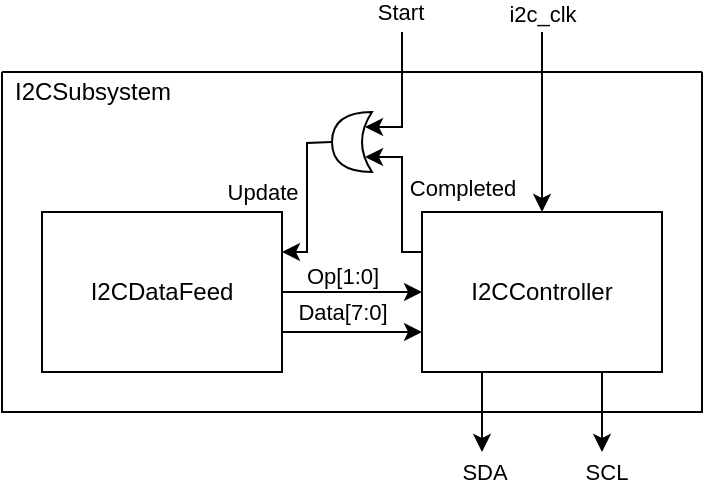 <mxfile version="19.0.0" type="device"><diagram id="IdcPtpS6nOq30AY3PMFS" name="Page-1"><mxGraphModel dx="542" dy="358" grid="1" gridSize="10" guides="1" tooltips="1" connect="1" arrows="1" fold="1" page="1" pageScale="1" pageWidth="827" pageHeight="1169" math="0" shadow="0"><root><mxCell id="0"/><mxCell id="1" parent="0"/><mxCell id="CzpLa37tl7PZtbFNrLoY-1" value="" style="swimlane;startSize=0;" parent="1" vertex="1"><mxGeometry x="260" y="140" width="350" height="170" as="geometry"/></mxCell><mxCell id="CzpLa37tl7PZtbFNrLoY-2" value="&lt;div&gt;I2CSubsystem&lt;/div&gt;" style="text;html=1;align=center;verticalAlign=middle;resizable=0;points=[];autosize=1;strokeColor=none;fillColor=none;" parent="CzpLa37tl7PZtbFNrLoY-1" vertex="1"><mxGeometry width="90" height="20" as="geometry"/></mxCell><mxCell id="CzpLa37tl7PZtbFNrLoY-3" value="I2CController" style="rounded=0;whiteSpace=wrap;html=1;" parent="CzpLa37tl7PZtbFNrLoY-1" vertex="1"><mxGeometry x="210" y="70" width="120" height="80" as="geometry"/></mxCell><mxCell id="CzpLa37tl7PZtbFNrLoY-4" value="I2CDataFeed" style="rounded=0;whiteSpace=wrap;html=1;" parent="CzpLa37tl7PZtbFNrLoY-1" vertex="1"><mxGeometry x="20" y="70" width="120" height="80" as="geometry"/></mxCell><mxCell id="CzpLa37tl7PZtbFNrLoY-6" value="" style="endArrow=classic;html=1;rounded=0;exitX=1;exitY=0.5;exitDx=0;exitDy=0;entryX=0;entryY=0.5;entryDx=0;entryDy=0;" parent="CzpLa37tl7PZtbFNrLoY-1" source="CzpLa37tl7PZtbFNrLoY-4" target="CzpLa37tl7PZtbFNrLoY-3" edge="1"><mxGeometry width="50" height="50" relative="1" as="geometry"><mxPoint x="190" y="120" as="sourcePoint"/><mxPoint x="240" y="70" as="targetPoint"/></mxGeometry></mxCell><mxCell id="CzpLa37tl7PZtbFNrLoY-8" value="Op[1:0]" style="edgeLabel;html=1;align=center;verticalAlign=middle;resizable=0;points=[];" parent="CzpLa37tl7PZtbFNrLoY-6" vertex="1" connectable="0"><mxGeometry x="0.228" relative="1" as="geometry"><mxPoint x="-13" y="-8" as="offset"/></mxGeometry></mxCell><mxCell id="CzpLa37tl7PZtbFNrLoY-11" value="" style="endArrow=classic;html=1;rounded=0;exitX=1;exitY=0.75;exitDx=0;exitDy=0;" parent="CzpLa37tl7PZtbFNrLoY-1" source="CzpLa37tl7PZtbFNrLoY-4" edge="1"><mxGeometry width="50" height="50" relative="1" as="geometry"><mxPoint x="190" y="70" as="sourcePoint"/><mxPoint x="210" y="130" as="targetPoint"/></mxGeometry></mxCell><mxCell id="CzpLa37tl7PZtbFNrLoY-12" value="Data[7:0]" style="edgeLabel;html=1;align=center;verticalAlign=middle;resizable=0;points=[];" parent="CzpLa37tl7PZtbFNrLoY-11" vertex="1" connectable="0"><mxGeometry x="-0.052" y="1" relative="1" as="geometry"><mxPoint x="-3" y="-9" as="offset"/></mxGeometry></mxCell><mxCell id="CzpLa37tl7PZtbFNrLoY-15" value="" style="endArrow=classic;html=1;rounded=0;exitX=0;exitY=0.25;exitDx=0;exitDy=0;entryX=0.175;entryY=0.25;entryDx=0;entryDy=0;entryPerimeter=0;edgeStyle=orthogonalEdgeStyle;" parent="CzpLa37tl7PZtbFNrLoY-1" source="CzpLa37tl7PZtbFNrLoY-3" target="CzpLa37tl7PZtbFNrLoY-30" edge="1"><mxGeometry width="50" height="50" relative="1" as="geometry"><mxPoint x="160" y="90" as="sourcePoint"/><mxPoint x="185" y="42.5" as="targetPoint"/><Array as="points"><mxPoint x="200" y="90"/><mxPoint x="200" y="42"/></Array></mxGeometry></mxCell><mxCell id="CzpLa37tl7PZtbFNrLoY-16" value="Completed" style="edgeLabel;html=1;align=center;verticalAlign=middle;resizable=0;points=[];" parent="CzpLa37tl7PZtbFNrLoY-15" vertex="1" connectable="0"><mxGeometry x="-0.162" relative="1" as="geometry"><mxPoint x="30" y="-10" as="offset"/></mxGeometry></mxCell><mxCell id="CzpLa37tl7PZtbFNrLoY-21" value="" style="endArrow=classic;html=1;rounded=0;exitX=1;exitY=0.5;exitDx=0;exitDy=0;exitPerimeter=0;entryX=1;entryY=0.25;entryDx=0;entryDy=0;edgeStyle=orthogonalEdgeStyle;" parent="CzpLa37tl7PZtbFNrLoY-1" target="CzpLa37tl7PZtbFNrLoY-4" edge="1"><mxGeometry width="50" height="50" relative="1" as="geometry"><mxPoint x="165" y="35" as="sourcePoint"/><mxPoint x="150" y="20" as="targetPoint"/></mxGeometry></mxCell><mxCell id="gwiFRIuZgoNQpkmrdF57-1" value="Update" style="edgeLabel;html=1;align=center;verticalAlign=middle;resizable=0;points=[];" vertex="1" connectable="0" parent="CzpLa37tl7PZtbFNrLoY-21"><mxGeometry x="0.237" y="-2" relative="1" as="geometry"><mxPoint x="-21" y="-12" as="offset"/></mxGeometry></mxCell><mxCell id="CzpLa37tl7PZtbFNrLoY-30" value="" style="shape=xor;whiteSpace=wrap;html=1;rotation=-180;" parent="CzpLa37tl7PZtbFNrLoY-1" vertex="1"><mxGeometry x="165" y="20" width="20" height="30" as="geometry"/></mxCell><mxCell id="CzpLa37tl7PZtbFNrLoY-19" value="" style="endArrow=classic;html=1;rounded=0;entryX=0.175;entryY=0.75;entryDx=0;entryDy=0;entryPerimeter=0;edgeStyle=orthogonalEdgeStyle;" parent="1" target="CzpLa37tl7PZtbFNrLoY-30" edge="1"><mxGeometry width="50" height="50" relative="1" as="geometry"><mxPoint x="460" y="120" as="sourcePoint"/><mxPoint x="445" y="167.5" as="targetPoint"/><Array as="points"><mxPoint x="460" y="168"/></Array></mxGeometry></mxCell><mxCell id="CzpLa37tl7PZtbFNrLoY-24" value="Start" style="edgeLabel;html=1;align=center;verticalAlign=middle;resizable=0;points=[];" parent="CzpLa37tl7PZtbFNrLoY-19" vertex="1" connectable="0"><mxGeometry x="-0.662" y="-1" relative="1" as="geometry"><mxPoint y="-21" as="offset"/></mxGeometry></mxCell><mxCell id="CzpLa37tl7PZtbFNrLoY-22" value="" style="endArrow=classic;html=1;rounded=0;entryX=0.5;entryY=0;entryDx=0;entryDy=0;" parent="1" target="CzpLa37tl7PZtbFNrLoY-3" edge="1"><mxGeometry width="50" height="50" relative="1" as="geometry"><mxPoint x="530" y="120" as="sourcePoint"/><mxPoint x="550" y="110" as="targetPoint"/></mxGeometry></mxCell><mxCell id="CzpLa37tl7PZtbFNrLoY-23" value="i2c_clk" style="edgeLabel;html=1;align=center;verticalAlign=middle;resizable=0;points=[];" parent="CzpLa37tl7PZtbFNrLoY-22" vertex="1" connectable="0"><mxGeometry x="-0.829" y="-2" relative="1" as="geometry"><mxPoint x="2" y="-17" as="offset"/></mxGeometry></mxCell><mxCell id="CzpLa37tl7PZtbFNrLoY-26" value="" style="endArrow=classic;html=1;rounded=0;exitX=0.75;exitY=1;exitDx=0;exitDy=0;" parent="1" source="CzpLa37tl7PZtbFNrLoY-3" edge="1"><mxGeometry width="50" height="50" relative="1" as="geometry"><mxPoint x="360" y="410" as="sourcePoint"/><mxPoint x="560" y="330" as="targetPoint"/></mxGeometry></mxCell><mxCell id="CzpLa37tl7PZtbFNrLoY-28" value="SCL" style="edgeLabel;html=1;align=center;verticalAlign=middle;resizable=0;points=[];" parent="CzpLa37tl7PZtbFNrLoY-26" vertex="1" connectable="0"><mxGeometry x="0.39" y="2" relative="1" as="geometry"><mxPoint y="22" as="offset"/></mxGeometry></mxCell><mxCell id="CzpLa37tl7PZtbFNrLoY-27" value="" style="endArrow=classic;html=1;rounded=0;exitX=0.25;exitY=1;exitDx=0;exitDy=0;" parent="1" source="CzpLa37tl7PZtbFNrLoY-3" edge="1"><mxGeometry width="50" height="50" relative="1" as="geometry"><mxPoint x="270" y="400" as="sourcePoint"/><mxPoint x="500" y="330" as="targetPoint"/></mxGeometry></mxCell><mxCell id="CzpLa37tl7PZtbFNrLoY-29" value="SDA" style="edgeLabel;html=1;align=center;verticalAlign=middle;resizable=0;points=[];" parent="CzpLa37tl7PZtbFNrLoY-27" vertex="1" connectable="0"><mxGeometry x="0.31" y="1" relative="1" as="geometry"><mxPoint y="24" as="offset"/></mxGeometry></mxCell></root></mxGraphModel></diagram></mxfile>